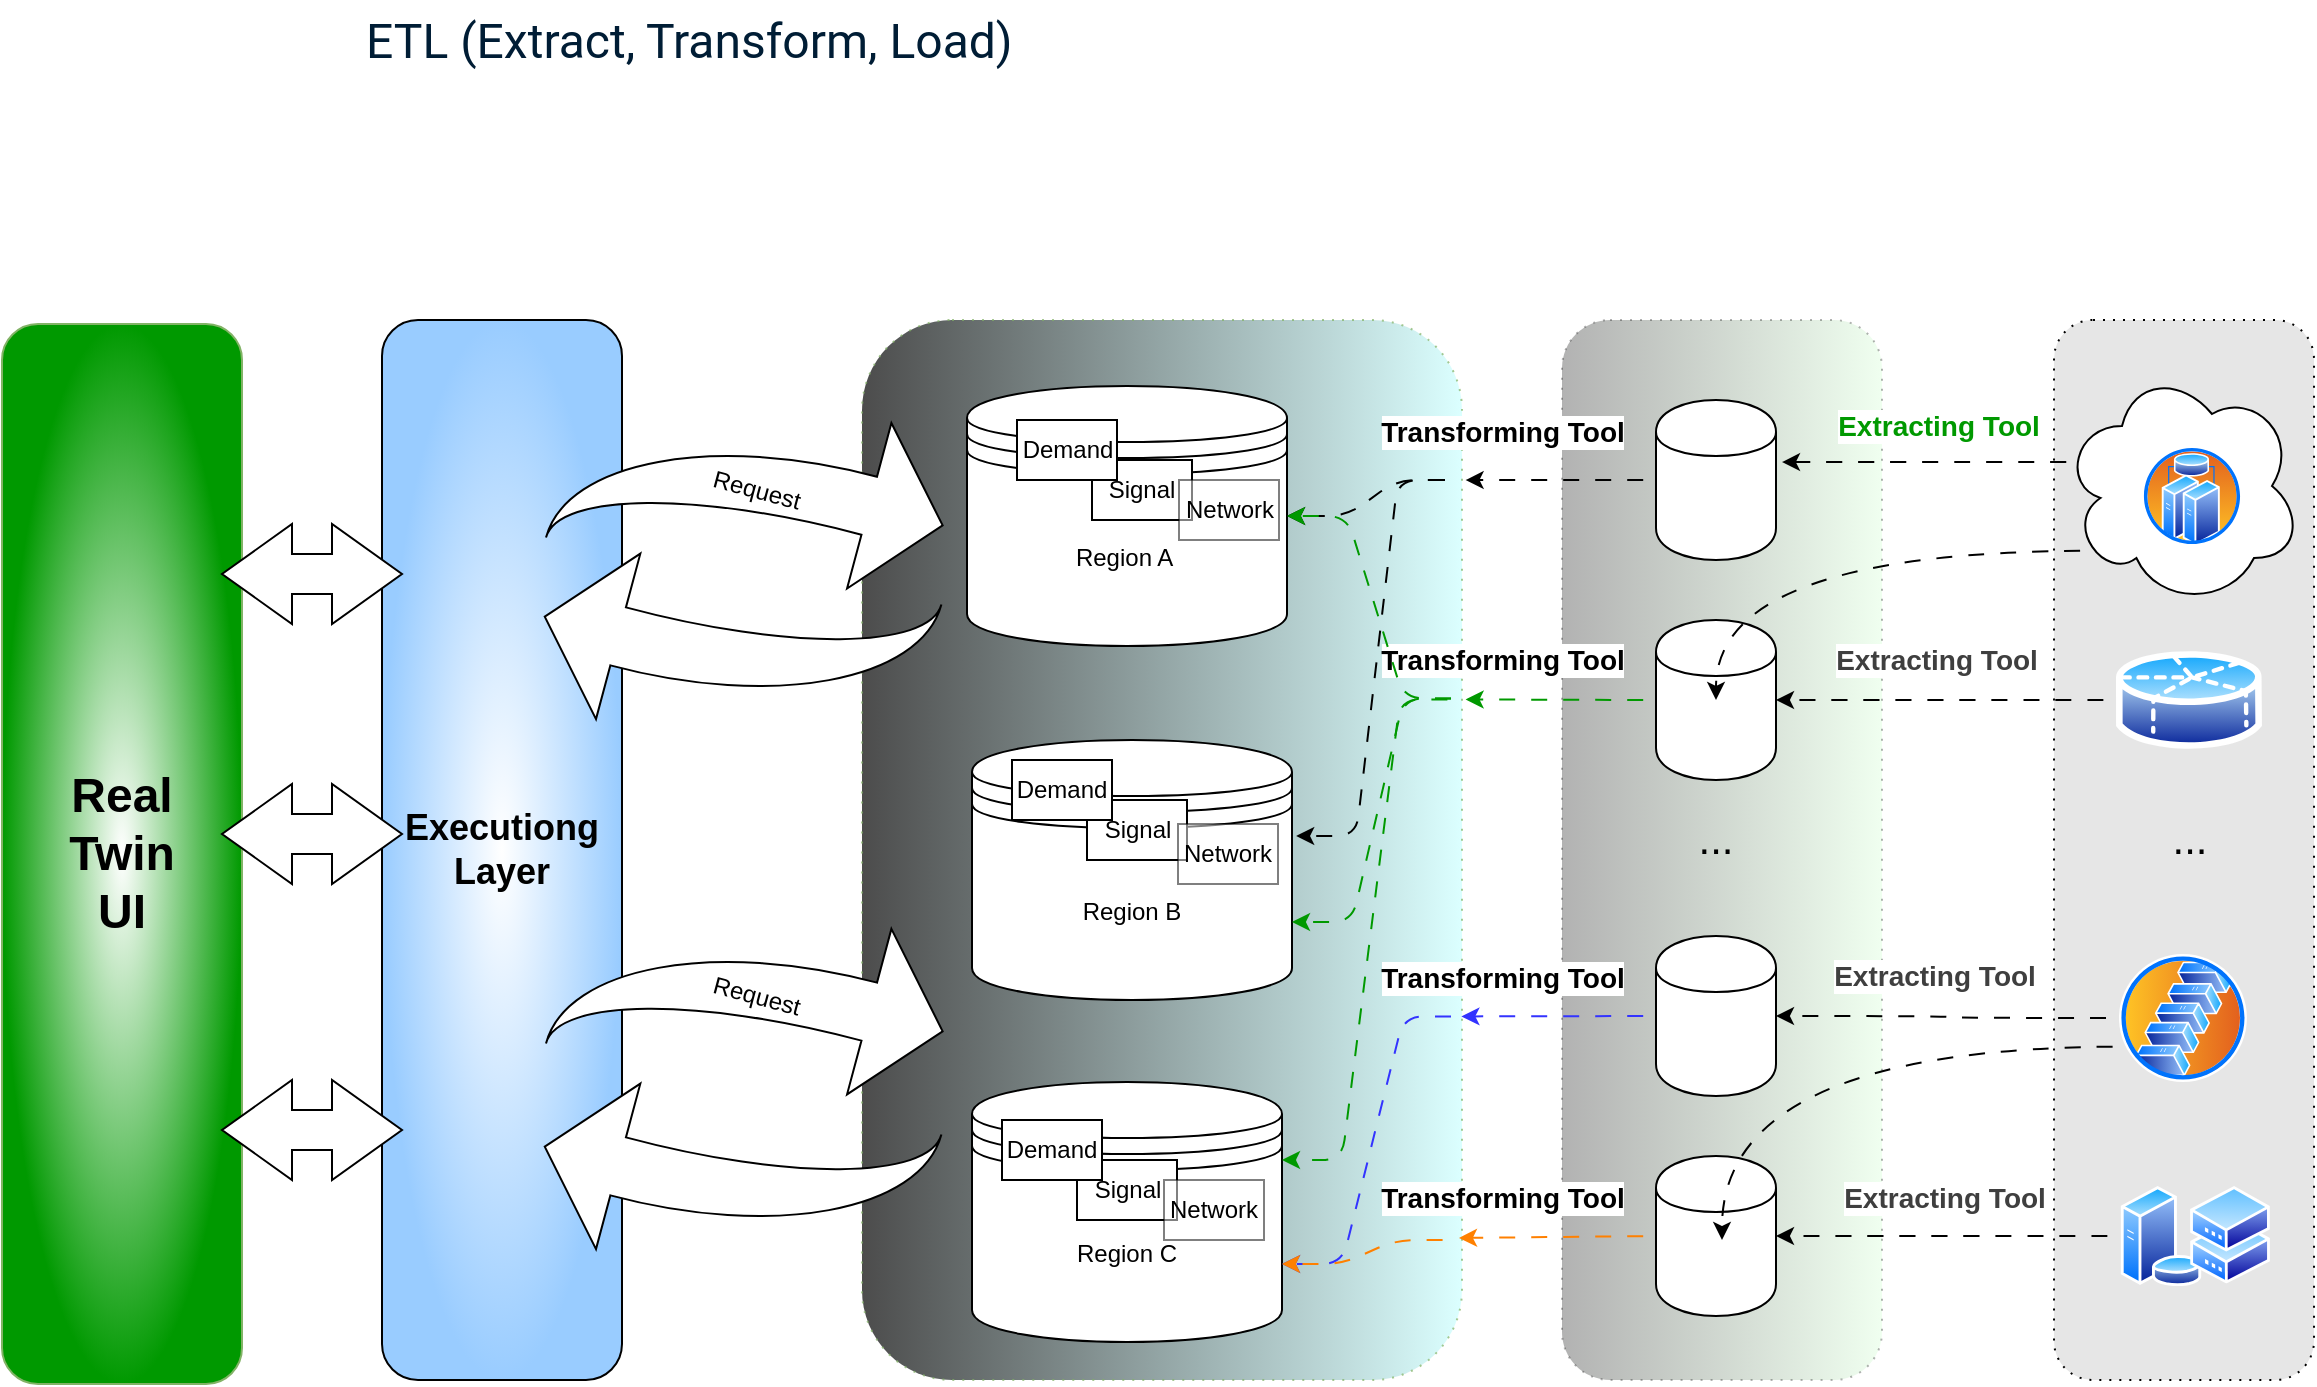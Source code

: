 <mxfile>
    <diagram id="jcmjR9he6WQk3XWefwnu" name="Page-1">
        <mxGraphModel dx="1589" dy="1341" grid="0" gridSize="10" guides="1" tooltips="1" connect="1" arrows="1" fold="1" page="0" pageScale="1" pageWidth="827" pageHeight="1169" background="none" math="0" shadow="0">
            <root>
                <mxCell id="0"/>
                <mxCell id="1" parent="0"/>
                <mxCell id="3" value="" style="rounded=1;whiteSpace=wrap;html=1;dashed=1;dashPattern=1 4;fillColor=#CCFFFF;strokeColor=#82b366;gradientColor=default;gradientDirection=west;opacity=70;" parent="1" vertex="1">
                    <mxGeometry x="370" y="150" width="300" height="530" as="geometry"/>
                </mxCell>
                <mxCell id="33" value="Region A&amp;nbsp;" style="shape=datastore;whiteSpace=wrap;html=1;" parent="1" vertex="1">
                    <mxGeometry x="422.5" y="183" width="160" height="130" as="geometry"/>
                </mxCell>
                <mxCell id="35" value="&lt;span style=&quot;color: rgb(0, 0, 0);&quot;&gt;Region B&lt;/span&gt;" style="shape=datastore;whiteSpace=wrap;html=1;" parent="1" vertex="1">
                    <mxGeometry x="425" y="360" width="160" height="130" as="geometry"/>
                </mxCell>
                <mxCell id="38" value="&lt;span style=&quot;color: rgb(0, 0, 0);&quot;&gt;Region C&lt;/span&gt;" style="shape=datastore;whiteSpace=wrap;html=1;" parent="1" vertex="1">
                    <mxGeometry x="425" y="531" width="155" height="130" as="geometry"/>
                </mxCell>
                <mxCell id="62" style="edgeStyle=entityRelationEdgeStyle;html=1;exitX=1.003;exitY=0.657;exitDx=0;exitDy=0;entryX=1;entryY=0.7;entryDx=0;entryDy=0;exitPerimeter=0;strokeColor=#3333FF;flowAnimation=1;" parent="1" source="3" target="38" edge="1">
                    <mxGeometry relative="1" as="geometry"/>
                </mxCell>
                <mxCell id="57" style="edgeStyle=entityRelationEdgeStyle;html=1;exitX=1.003;exitY=0.357;exitDx=0;exitDy=0;entryX=1;entryY=0.7;entryDx=0;entryDy=0;exitPerimeter=0;strokeColor=#009900;flowAnimation=1;" parent="1" source="3" target="35" edge="1">
                    <mxGeometry relative="1" as="geometry"/>
                </mxCell>
                <mxCell id="27" value="" style="rounded=1;whiteSpace=wrap;html=1;dashed=1;dashPattern=1 4;fillColor=#E6E6E6;" parent="1" vertex="1">
                    <mxGeometry x="966" y="150" width="130" height="530" as="geometry"/>
                </mxCell>
                <mxCell id="2" value="&lt;font style=&quot;font-size: 18px;&quot;&gt;&lt;b&gt;Executiong&lt;/b&gt;&lt;/font&gt;&lt;div&gt;&lt;font style=&quot;font-size: 18px;&quot;&gt;&lt;b&gt;Layer&lt;/b&gt;&lt;/font&gt;&lt;/div&gt;" style="rounded=1;whiteSpace=wrap;html=1;gradientColor=#99CCFF;gradientDirection=radial;" parent="1" vertex="1">
                    <mxGeometry x="130" y="150" width="120" height="530" as="geometry"/>
                </mxCell>
                <mxCell id="55" style="edgeStyle=entityRelationEdgeStyle;html=1;exitX=0.991;exitY=0.151;exitDx=0;exitDy=0;entryX=1;entryY=0.5;entryDx=0;entryDy=0;exitPerimeter=0;flowAnimation=1;" parent="1" source="3" target="33" edge="1">
                    <mxGeometry relative="1" as="geometry"/>
                </mxCell>
                <mxCell id="4" value="" style="rounded=1;whiteSpace=wrap;html=1;dashed=1;dashPattern=1 4;gradientColor=default;fillColor=#CCFFCC;gradientDirection=west;opacity=30;" parent="1" vertex="1">
                    <mxGeometry x="720" y="150" width="160" height="530" as="geometry"/>
                </mxCell>
                <mxCell id="5" value="" style="shape=cylinder;whiteSpace=wrap;html=1;boundedLbl=1;backgroundOutline=1;" parent="1" vertex="1">
                    <mxGeometry x="767" y="190" width="60" height="80" as="geometry"/>
                </mxCell>
                <mxCell id="6" value="" style="shape=cylinder;whiteSpace=wrap;html=1;boundedLbl=1;backgroundOutline=1;" parent="1" vertex="1">
                    <mxGeometry x="767" y="300" width="60" height="80" as="geometry"/>
                </mxCell>
                <mxCell id="7" value="" style="shape=cylinder;whiteSpace=wrap;html=1;boundedLbl=1;backgroundOutline=1;" parent="1" vertex="1">
                    <mxGeometry x="767" y="458" width="60" height="80" as="geometry"/>
                </mxCell>
                <mxCell id="8" value="" style="shape=cylinder;whiteSpace=wrap;html=1;boundedLbl=1;backgroundOutline=1;" parent="1" vertex="1">
                    <mxGeometry x="767" y="568" width="60" height="80" as="geometry"/>
                </mxCell>
                <mxCell id="9" value="&lt;font style=&quot;font-size: 21px;&quot;&gt;...&lt;/font&gt;" style="text;html=1;align=center;verticalAlign=middle;whiteSpace=wrap;rounded=0;" parent="1" vertex="1">
                    <mxGeometry x="767" y="394" width="60" height="30" as="geometry"/>
                </mxCell>
                <mxCell id="10" value="" style="shape=cloud;whiteSpace=wrap;html=1;" parent="1" vertex="1">
                    <mxGeometry x="970" y="173" width="120" height="120" as="geometry"/>
                </mxCell>
                <mxCell id="11" value="" style="image;aspect=fixed;perimeter=ellipsePerimeter;html=1;align=center;shadow=0;dashed=0;spacingTop=3;image=img/lib/active_directory/cluster_server.svg;" parent="1" vertex="1">
                    <mxGeometry x="1010" y="213" width="50" height="50" as="geometry"/>
                </mxCell>
                <mxCell id="16" style="edgeStyle=orthogonalEdgeStyle;curved=1;html=1;exitX=0;exitY=0.5;exitDx=0;exitDy=0;entryX=1;entryY=0.5;entryDx=0;entryDy=0;flowAnimation=1;" parent="1" source="12" target="6" edge="1">
                    <mxGeometry relative="1" as="geometry"/>
                </mxCell>
                <mxCell id="24" value="&lt;b style=&quot;color: rgb(63, 63, 63); font-size: 14px;&quot;&gt;Extracting Tool&lt;/b&gt;" style="edgeLabel;html=1;align=center;verticalAlign=middle;resizable=0;points=[];" parent="16" vertex="1" connectable="0">
                    <mxGeometry x="-0.032" y="4" relative="1" as="geometry">
                        <mxPoint x="-8" y="-24" as="offset"/>
                    </mxGeometry>
                </mxCell>
                <mxCell id="12" value="" style="aspect=fixed;html=1;align=center;shadow=0;dashed=0;spacingTop=3;image=img/lib/active_directory/database_partition_5.svg;shape=image;labelBackgroundColor=default;verticalAlign=top;verticalLabelPosition=bottom;perimeter=ellipsePerimeter;" parent="1" vertex="1">
                    <mxGeometry x="997" y="313" width="72.97" height="54" as="geometry"/>
                </mxCell>
                <mxCell id="19" style="edgeStyle=orthogonalEdgeStyle;curved=1;html=1;exitX=0;exitY=0.5;exitDx=0;exitDy=0;entryX=1;entryY=0.5;entryDx=0;entryDy=0;flowAnimation=1;" parent="1" source="14" target="8" edge="1">
                    <mxGeometry relative="1" as="geometry"/>
                </mxCell>
                <mxCell id="26" value="&lt;b style=&quot;color: rgb(63, 63, 63); font-size: 14px;&quot;&gt;Extracting Tool&lt;/b&gt;" style="edgeLabel;html=1;align=center;verticalAlign=middle;resizable=0;points=[];" parent="19" vertex="1" connectable="0">
                    <mxGeometry x="-0.337" y="11" relative="1" as="geometry">
                        <mxPoint x="-31" y="-30" as="offset"/>
                    </mxGeometry>
                </mxCell>
                <mxCell id="15" style="edgeStyle=orthogonalEdgeStyle;curved=1;html=1;exitX=0.07;exitY=0.4;exitDx=0;exitDy=0;exitPerimeter=0;entryX=1.05;entryY=0.388;entryDx=0;entryDy=0;entryPerimeter=0;flowAnimation=1;" parent="1" source="10" target="5" edge="1">
                    <mxGeometry relative="1" as="geometry"/>
                </mxCell>
                <mxCell id="23" value="&lt;font style=&quot;font-size: 14px; color: rgb(0, 153, 0);&quot;&gt;&lt;b&gt;Extracting Tool&lt;/b&gt;&lt;/font&gt;" style="edgeLabel;html=1;align=center;verticalAlign=middle;resizable=0;points=[];" parent="15" vertex="1" connectable="0">
                    <mxGeometry x="-0.392" y="8" relative="1" as="geometry">
                        <mxPoint x="-26" y="-26" as="offset"/>
                    </mxGeometry>
                </mxCell>
                <mxCell id="20" style="edgeStyle=orthogonalEdgeStyle;curved=1;html=1;exitX=0.5;exitY=1;exitDx=0;exitDy=0;entryX=1;entryY=0.5;entryDx=0;entryDy=0;flowAnimation=1;" parent="1" source="17" target="7" edge="1">
                    <mxGeometry relative="1" as="geometry"/>
                </mxCell>
                <mxCell id="25" value="&lt;b style=&quot;color: rgb(63, 63, 63); font-size: 14px;&quot;&gt;Extracting Tool&lt;/b&gt;" style="edgeLabel;html=1;align=center;verticalAlign=middle;resizable=0;points=[];" parent="20" vertex="1" connectable="0">
                    <mxGeometry x="-0.102" y="12" relative="1" as="geometry">
                        <mxPoint x="-15" y="-33" as="offset"/>
                    </mxGeometry>
                </mxCell>
                <mxCell id="17" value="" style="image;aspect=fixed;perimeter=ellipsePerimeter;html=1;align=center;shadow=0;dashed=0;spacingTop=3;image=img/lib/active_directory/server_farm.svg;direction=south;" parent="1" vertex="1">
                    <mxGeometry x="998.48" y="467" width="64" height="64" as="geometry"/>
                </mxCell>
                <mxCell id="22" value="&lt;span style=&quot;color: rgb(0, 29, 53); font-family: &amp;quot;Google Sans&amp;quot;, Roboto, Arial, sans-serif; font-style: normal; font-variant-ligatures: normal; font-variant-caps: normal; font-weight: 400; letter-spacing: normal; orphans: 2; text-align: start; text-indent: 0px; text-transform: none; widows: 2; word-spacing: 0px; -webkit-text-stroke-width: 0px; white-space: normal; background-color: rgb(255, 255, 255); text-decoration-thickness: initial; text-decoration-style: initial; text-decoration-color: initial; float: none; display: inline !important;&quot;&gt;&lt;font style=&quot;font-size: 24px;&quot;&gt;ETL (Extract, Transform, Load)&amp;nbsp;&lt;/font&gt;&lt;/span&gt;" style="text;whiteSpace=wrap;html=1;" parent="1" vertex="1">
                    <mxGeometry x="120" y="-10" width="340" height="50" as="geometry"/>
                </mxCell>
                <mxCell id="28" value="" style="group" parent="1" vertex="1" connectable="0">
                    <mxGeometry x="999" y="583" width="75" height="50" as="geometry"/>
                </mxCell>
                <mxCell id="14" value="" style="image;aspect=fixed;perimeter=ellipsePerimeter;html=1;align=center;shadow=0;dashed=0;spacingTop=3;image=img/lib/active_directory/database_server.svg;" parent="28" vertex="1">
                    <mxGeometry width="41" height="50" as="geometry"/>
                </mxCell>
                <mxCell id="18" value="" style="image;aspect=fixed;perimeter=ellipsePerimeter;html=1;align=center;shadow=0;dashed=0;spacingTop=3;image=img/lib/active_directory/shadowed_router.svg;" parent="28" vertex="1">
                    <mxGeometry x="35" width="40" height="48.78" as="geometry"/>
                </mxCell>
                <mxCell id="29" value="&lt;font style=&quot;font-size: 21px;&quot;&gt;...&lt;/font&gt;" style="text;html=1;align=center;verticalAlign=middle;whiteSpace=wrap;rounded=0;" parent="1" vertex="1">
                    <mxGeometry x="1004" y="394" width="60" height="30" as="geometry"/>
                </mxCell>
                <mxCell id="31" style="edgeStyle=orthogonalEdgeStyle;curved=1;html=1;exitX=0.13;exitY=0.77;exitDx=0;exitDy=0;exitPerimeter=0;entryX=0.5;entryY=0.5;entryDx=0;entryDy=0;entryPerimeter=0;flowAnimation=1;" parent="1" source="10" target="6" edge="1">
                    <mxGeometry relative="1" as="geometry"/>
                </mxCell>
                <mxCell id="32" style="edgeStyle=orthogonalEdgeStyle;curved=1;html=1;exitX=0.75;exitY=1;exitDx=0;exitDy=0;entryX=0.55;entryY=0.525;entryDx=0;entryDy=0;entryPerimeter=0;flowAnimation=1;" parent="1" source="17" target="8" edge="1">
                    <mxGeometry relative="1" as="geometry"/>
                </mxCell>
                <mxCell id="51" style="edgeStyle=none;html=1;exitX=0;exitY=0.5;exitDx=0;exitDy=0;entryX=1.006;entryY=0.151;entryDx=0;entryDy=0;entryPerimeter=0;flowAnimation=1;" parent="1" source="5" target="3" edge="1">
                    <mxGeometry relative="1" as="geometry"/>
                </mxCell>
                <mxCell id="66" value="&lt;b style=&quot;font-size: 14px;&quot;&gt;Transforming Tool&lt;/b&gt;" style="edgeLabel;html=1;align=center;verticalAlign=middle;resizable=0;points=[];" parent="51" vertex="1" connectable="0">
                    <mxGeometry x="0.307" y="2" relative="1" as="geometry">
                        <mxPoint x="-15" y="-26" as="offset"/>
                    </mxGeometry>
                </mxCell>
                <mxCell id="52" style="edgeStyle=none;html=1;exitX=0;exitY=0.5;exitDx=0;exitDy=0;entryX=1.006;entryY=0.358;entryDx=0;entryDy=0;entryPerimeter=0;strokeColor=#009900;flowAnimation=1;" parent="1" source="6" target="3" edge="1">
                    <mxGeometry relative="1" as="geometry"/>
                </mxCell>
                <mxCell id="67" value="&lt;b style=&quot;font-size: 14px;&quot;&gt;Transforming Tool&lt;/b&gt;" style="edgeLabel;html=1;align=center;verticalAlign=middle;resizable=0;points=[];" parent="52" vertex="1" connectable="0">
                    <mxGeometry x="-0.157" relative="1" as="geometry">
                        <mxPoint x="-37" y="-20" as="offset"/>
                    </mxGeometry>
                </mxCell>
                <mxCell id="53" style="edgeStyle=none;html=1;exitX=0;exitY=0.5;exitDx=0;exitDy=0;entryX=0.999;entryY=0.657;entryDx=0;entryDy=0;entryPerimeter=0;strokeColor=#3333FF;flowAnimation=1;" parent="1" source="7" target="3" edge="1">
                    <mxGeometry relative="1" as="geometry"/>
                </mxCell>
                <mxCell id="68" value="&lt;b style=&quot;font-size: 14px;&quot;&gt;Transforming Tool&lt;/b&gt;" style="edgeLabel;html=1;align=center;verticalAlign=middle;resizable=0;points=[];" parent="53" vertex="1" connectable="0">
                    <mxGeometry x="-0.199" relative="1" as="geometry">
                        <mxPoint x="-38" y="-19" as="offset"/>
                    </mxGeometry>
                </mxCell>
                <mxCell id="54" style="edgeStyle=none;html=1;exitX=0;exitY=0.5;exitDx=0;exitDy=0;entryX=0.995;entryY=0.866;entryDx=0;entryDy=0;entryPerimeter=0;strokeColor=#FF8000;flowAnimation=1;" parent="1" source="8" target="3" edge="1">
                    <mxGeometry relative="1" as="geometry"/>
                </mxCell>
                <mxCell id="69" value="&lt;b style=&quot;font-size: 14px;&quot;&gt;Transforming Tool&lt;/b&gt;" style="edgeLabel;html=1;align=center;verticalAlign=middle;resizable=0;points=[];" parent="54" vertex="1" connectable="0">
                    <mxGeometry x="0.033" y="2" relative="1" as="geometry">
                        <mxPoint x="-26" y="-22" as="offset"/>
                    </mxGeometry>
                </mxCell>
                <mxCell id="77" value="Request" style="html=1;shadow=0;dashed=0;align=center;verticalAlign=middle;shape=mxgraph.arrows2.jumpInArrow;dy=15;dx=38;arrowHead=85.64;rotation=15;" parent="1" vertex="1">
                    <mxGeometry x="221.7" y="185.06" width="190" height="100" as="geometry"/>
                </mxCell>
                <mxCell id="83" value="Signal" style="rounded=0;whiteSpace=wrap;html=1;" parent="1" vertex="1">
                    <mxGeometry x="477.5" y="570" width="50" height="30" as="geometry"/>
                </mxCell>
                <mxCell id="84" value="Network" style="rounded=0;whiteSpace=wrap;html=1;opacity=50;" parent="1" vertex="1">
                    <mxGeometry x="521" y="580" width="50" height="30" as="geometry"/>
                </mxCell>
                <mxCell id="bQjm9GIRNUz3lkGYgYIm-87" value="" style="edgeStyle=entityRelationEdgeStyle;html=1;exitX=0.989;exitY=0.868;exitDx=0;exitDy=0;entryX=1;entryY=0.7;entryDx=0;entryDy=0;exitPerimeter=0;strokeColor=#FF8000;flowAnimation=1;" parent="1" source="3" target="38" edge="1">
                    <mxGeometry relative="1" as="geometry">
                        <mxPoint x="667" y="610" as="sourcePoint"/>
                        <mxPoint x="500" y="558" as="targetPoint"/>
                    </mxGeometry>
                </mxCell>
                <mxCell id="bQjm9GIRNUz3lkGYgYIm-88" value="" style="html=1;shadow=0;dashed=0;align=center;verticalAlign=middle;shape=mxgraph.arrows2.jumpInArrow;dy=15;dx=38;arrowHead=85.64;rotation=-165;" parent="1" vertex="1">
                    <mxGeometry x="210" y="266" width="190" height="100" as="geometry"/>
                </mxCell>
                <mxCell id="bQjm9GIRNUz3lkGYgYIm-89" value="" style="html=1;shadow=0;dashed=0;align=center;verticalAlign=middle;shape=mxgraph.arrows2.jumpInArrow;dy=15;dx=38;arrowHead=85.64;rotation=-165;" parent="1" vertex="1">
                    <mxGeometry x="210" y="531" width="190" height="100" as="geometry"/>
                </mxCell>
                <mxCell id="bQjm9GIRNUz3lkGYgYIm-90" value="Request" style="html=1;shadow=0;dashed=0;align=center;verticalAlign=middle;shape=mxgraph.arrows2.jumpInArrow;dy=15;dx=38;arrowHead=85.64;rotation=15;" parent="1" vertex="1">
                    <mxGeometry x="221.7" y="438" width="190" height="100" as="geometry"/>
                </mxCell>
                <mxCell id="87" value="Demand" style="rounded=0;whiteSpace=wrap;html=1;" parent="1" vertex="1">
                    <mxGeometry x="440" y="550" width="50" height="30" as="geometry"/>
                </mxCell>
                <mxCell id="bQjm9GIRNUz3lkGYgYIm-91" value="Signal" style="rounded=0;whiteSpace=wrap;html=1;" parent="1" vertex="1">
                    <mxGeometry x="482.5" y="390" width="50" height="30" as="geometry"/>
                </mxCell>
                <mxCell id="bQjm9GIRNUz3lkGYgYIm-92" value="Network" style="rounded=0;whiteSpace=wrap;html=1;opacity=50;" parent="1" vertex="1">
                    <mxGeometry x="528" y="402" width="50" height="30" as="geometry"/>
                </mxCell>
                <mxCell id="bQjm9GIRNUz3lkGYgYIm-93" value="Demand" style="rounded=0;whiteSpace=wrap;html=1;" parent="1" vertex="1">
                    <mxGeometry x="445" y="370" width="50" height="30" as="geometry"/>
                </mxCell>
                <mxCell id="bQjm9GIRNUz3lkGYgYIm-94" value="Signal" style="rounded=0;whiteSpace=wrap;html=1;" parent="1" vertex="1">
                    <mxGeometry x="485" y="220" width="50" height="30" as="geometry"/>
                </mxCell>
                <mxCell id="bQjm9GIRNUz3lkGYgYIm-95" value="Network" style="rounded=0;whiteSpace=wrap;html=1;opacity=50;" parent="1" vertex="1">
                    <mxGeometry x="528.5" y="230" width="50" height="30" as="geometry"/>
                </mxCell>
                <mxCell id="bQjm9GIRNUz3lkGYgYIm-96" value="Demand" style="rounded=0;whiteSpace=wrap;html=1;" parent="1" vertex="1">
                    <mxGeometry x="447.5" y="200" width="50" height="30" as="geometry"/>
                </mxCell>
                <mxCell id="bQjm9GIRNUz3lkGYgYIm-97" style="edgeStyle=entityRelationEdgeStyle;html=1;exitX=1.003;exitY=0.357;exitDx=0;exitDy=0;entryX=1;entryY=0.5;entryDx=0;entryDy=0;exitPerimeter=0;strokeColor=#009900;flowAnimation=1;" parent="1" source="3" target="33" edge="1">
                    <mxGeometry relative="1" as="geometry">
                        <mxPoint x="681" y="349" as="sourcePoint"/>
                        <mxPoint x="595" y="461" as="targetPoint"/>
                        <Array as="points">
                            <mxPoint x="610" y="300"/>
                        </Array>
                    </mxGeometry>
                </mxCell>
                <mxCell id="bQjm9GIRNUz3lkGYgYIm-98" style="edgeStyle=entityRelationEdgeStyle;html=1;exitX=0.993;exitY=0.151;exitDx=0;exitDy=0;entryX=1.013;entryY=0.369;entryDx=0;entryDy=0;exitPerimeter=0;flowAnimation=1;entryPerimeter=0;" parent="1" source="3" target="35" edge="1">
                    <mxGeometry relative="1" as="geometry">
                        <mxPoint x="677" y="240" as="sourcePoint"/>
                        <mxPoint x="593" y="258" as="targetPoint"/>
                    </mxGeometry>
                </mxCell>
                <mxCell id="bQjm9GIRNUz3lkGYgYIm-99" style="edgeStyle=entityRelationEdgeStyle;html=1;exitX=0.997;exitY=0.358;exitDx=0;exitDy=0;entryX=1;entryY=0.3;entryDx=0;entryDy=0;exitPerimeter=0;strokeColor=#009900;flowAnimation=1;" parent="1" source="3" target="38" edge="1">
                    <mxGeometry relative="1" as="geometry">
                        <mxPoint x="681" y="349" as="sourcePoint"/>
                        <mxPoint x="595" y="461" as="targetPoint"/>
                    </mxGeometry>
                </mxCell>
                <mxCell id="oCnii6VdIO3RTqYPnaSs-87" value="&lt;b&gt;&lt;font style=&quot;font-size: 24px;&quot;&gt;Real&lt;/font&gt;&lt;/b&gt;&lt;div&gt;&lt;b&gt;&lt;font style=&quot;font-size: 24px;&quot;&gt;Twin&lt;/font&gt;&lt;/b&gt;&lt;/div&gt;&lt;div&gt;&lt;span style=&quot;font-size: 24px;&quot;&gt;&lt;b&gt;UI&lt;/b&gt;&lt;/span&gt;&lt;/div&gt;" style="rounded=1;whiteSpace=wrap;html=1;gradientDirection=radial;fillColor=default;strokeColor=#82b366;gradientColor=#009900;" parent="1" vertex="1">
                    <mxGeometry x="-60" y="152" width="120" height="530" as="geometry"/>
                </mxCell>
                <mxCell id="oCnii6VdIO3RTqYPnaSs-88" value="" style="html=1;shadow=0;dashed=0;align=center;verticalAlign=middle;shape=mxgraph.arrows2.twoWayArrow;dy=0.6;dx=35;" parent="1" vertex="1">
                    <mxGeometry x="50" y="252" width="90" height="50" as="geometry"/>
                </mxCell>
                <mxCell id="oCnii6VdIO3RTqYPnaSs-89" value="" style="html=1;shadow=0;dashed=0;align=center;verticalAlign=middle;shape=mxgraph.arrows2.twoWayArrow;dy=0.6;dx=35;" parent="1" vertex="1">
                    <mxGeometry x="50" y="382" width="90" height="50" as="geometry"/>
                </mxCell>
                <mxCell id="oCnii6VdIO3RTqYPnaSs-90" value="" style="html=1;shadow=0;dashed=0;align=center;verticalAlign=middle;shape=mxgraph.arrows2.twoWayArrow;dy=0.6;dx=35;" parent="1" vertex="1">
                    <mxGeometry x="50" y="530" width="90" height="50" as="geometry"/>
                </mxCell>
            </root>
        </mxGraphModel>
    </diagram>
    <diagram id="B6gA6LN5HjA5LWfwAx7U" name="Page-2">
        <mxGraphModel dx="1105" dy="899" grid="1" gridSize="10" guides="1" tooltips="1" connect="1" arrows="1" fold="1" page="1" pageScale="1" pageWidth="827" pageHeight="1169" math="0" shadow="0">
            <root>
                <mxCell id="0"/>
                <mxCell id="1" parent="0"/>
                <mxCell id="Q_l3lIRktOHkw-_qHPlv-1" value="Table" style="shape=table;startSize=30;container=1;collapsible=1;childLayout=tableLayout;fixedRows=1;rowLines=0;fontStyle=1;align=center;resizeLast=1;html=1;" vertex="1" parent="1">
                    <mxGeometry x="170" y="230" width="180" height="210" as="geometry">
                        <mxRectangle x="170" y="230" width="70" height="30" as="alternateBounds"/>
                    </mxGeometry>
                </mxCell>
                <mxCell id="Q_l3lIRktOHkw-_qHPlv-2" value="" style="shape=tableRow;horizontal=0;startSize=0;swimlaneHead=0;swimlaneBody=0;fillColor=none;collapsible=0;dropTarget=0;points=[[0,0.5],[1,0.5]];portConstraint=eastwest;top=0;left=0;right=0;bottom=1;" vertex="1" parent="Q_l3lIRktOHkw-_qHPlv-1">
                    <mxGeometry y="30" width="180" height="30" as="geometry"/>
                </mxCell>
                <mxCell id="Q_l3lIRktOHkw-_qHPlv-3" value="PK" style="shape=partialRectangle;connectable=0;fillColor=none;top=0;left=0;bottom=0;right=0;fontStyle=1;overflow=hidden;whiteSpace=wrap;html=1;" vertex="1" parent="Q_l3lIRktOHkw-_qHPlv-2">
                    <mxGeometry width="30" height="30" as="geometry">
                        <mxRectangle width="30" height="30" as="alternateBounds"/>
                    </mxGeometry>
                </mxCell>
                <mxCell id="Q_l3lIRktOHkw-_qHPlv-4" value="UniqueID" style="shape=partialRectangle;connectable=0;fillColor=none;top=0;left=0;bottom=0;right=0;align=left;spacingLeft=6;fontStyle=5;overflow=hidden;whiteSpace=wrap;html=1;" vertex="1" parent="Q_l3lIRktOHkw-_qHPlv-2">
                    <mxGeometry x="30" width="150" height="30" as="geometry">
                        <mxRectangle width="150" height="30" as="alternateBounds"/>
                    </mxGeometry>
                </mxCell>
                <mxCell id="Q_l3lIRktOHkw-_qHPlv-5" value="" style="shape=tableRow;horizontal=0;startSize=0;swimlaneHead=0;swimlaneBody=0;fillColor=none;collapsible=0;dropTarget=0;points=[[0,0.5],[1,0.5]];portConstraint=eastwest;top=0;left=0;right=0;bottom=0;" vertex="1" parent="Q_l3lIRktOHkw-_qHPlv-1">
                    <mxGeometry y="60" width="180" height="30" as="geometry"/>
                </mxCell>
                <mxCell id="Q_l3lIRktOHkw-_qHPlv-6" value="" style="shape=partialRectangle;connectable=0;fillColor=none;top=0;left=0;bottom=0;right=0;editable=1;overflow=hidden;whiteSpace=wrap;html=1;" vertex="1" parent="Q_l3lIRktOHkw-_qHPlv-5">
                    <mxGeometry width="30" height="30" as="geometry">
                        <mxRectangle width="30" height="30" as="alternateBounds"/>
                    </mxGeometry>
                </mxCell>
                <mxCell id="Q_l3lIRktOHkw-_qHPlv-7" value="Row 1" style="shape=partialRectangle;connectable=0;fillColor=none;top=0;left=0;bottom=0;right=0;align=left;spacingLeft=6;overflow=hidden;whiteSpace=wrap;html=1;" vertex="1" parent="Q_l3lIRktOHkw-_qHPlv-5">
                    <mxGeometry x="30" width="150" height="30" as="geometry">
                        <mxRectangle width="150" height="30" as="alternateBounds"/>
                    </mxGeometry>
                </mxCell>
                <mxCell id="Q_l3lIRktOHkw-_qHPlv-8" value="" style="shape=tableRow;horizontal=0;startSize=0;swimlaneHead=0;swimlaneBody=0;fillColor=none;collapsible=0;dropTarget=0;points=[[0,0.5],[1,0.5]];portConstraint=eastwest;top=0;left=0;right=0;bottom=0;" vertex="1" parent="Q_l3lIRktOHkw-_qHPlv-1">
                    <mxGeometry y="90" width="180" height="30" as="geometry"/>
                </mxCell>
                <mxCell id="Q_l3lIRktOHkw-_qHPlv-9" value="" style="shape=partialRectangle;connectable=0;fillColor=none;top=0;left=0;bottom=0;right=0;editable=1;overflow=hidden;whiteSpace=wrap;html=1;" vertex="1" parent="Q_l3lIRktOHkw-_qHPlv-8">
                    <mxGeometry width="30" height="30" as="geometry">
                        <mxRectangle width="30" height="30" as="alternateBounds"/>
                    </mxGeometry>
                </mxCell>
                <mxCell id="Q_l3lIRktOHkw-_qHPlv-10" value="Row 2" style="shape=partialRectangle;connectable=0;fillColor=none;top=0;left=0;bottom=0;right=0;align=left;spacingLeft=6;overflow=hidden;whiteSpace=wrap;html=1;" vertex="1" parent="Q_l3lIRktOHkw-_qHPlv-8">
                    <mxGeometry x="30" width="150" height="30" as="geometry">
                        <mxRectangle width="150" height="30" as="alternateBounds"/>
                    </mxGeometry>
                </mxCell>
                <mxCell id="Q_l3lIRktOHkw-_qHPlv-11" value="" style="shape=tableRow;horizontal=0;startSize=0;swimlaneHead=0;swimlaneBody=0;fillColor=none;collapsible=0;dropTarget=0;points=[[0,0.5],[1,0.5]];portConstraint=eastwest;top=0;left=0;right=0;bottom=0;" vertex="1" parent="Q_l3lIRktOHkw-_qHPlv-1">
                    <mxGeometry y="120" width="180" height="30" as="geometry"/>
                </mxCell>
                <mxCell id="Q_l3lIRktOHkw-_qHPlv-12" value="" style="shape=partialRectangle;connectable=0;fillColor=none;top=0;left=0;bottom=0;right=0;editable=1;overflow=hidden;whiteSpace=wrap;html=1;" vertex="1" parent="Q_l3lIRktOHkw-_qHPlv-11">
                    <mxGeometry width="30" height="30" as="geometry">
                        <mxRectangle width="30" height="30" as="alternateBounds"/>
                    </mxGeometry>
                </mxCell>
                <mxCell id="Q_l3lIRktOHkw-_qHPlv-13" value="Row 3" style="shape=partialRectangle;connectable=0;fillColor=none;top=0;left=0;bottom=0;right=0;align=left;spacingLeft=6;overflow=hidden;whiteSpace=wrap;html=1;" vertex="1" parent="Q_l3lIRktOHkw-_qHPlv-11">
                    <mxGeometry x="30" width="150" height="30" as="geometry">
                        <mxRectangle width="150" height="30" as="alternateBounds"/>
                    </mxGeometry>
                </mxCell>
                <mxCell id="Q_l3lIRktOHkw-_qHPlv-41" value="" style="shape=tableRow;horizontal=0;startSize=0;swimlaneHead=0;swimlaneBody=0;fillColor=none;collapsible=0;dropTarget=0;points=[[0,0.5],[1,0.5]];portConstraint=eastwest;top=0;left=0;right=0;bottom=0;" vertex="1" parent="Q_l3lIRktOHkw-_qHPlv-1">
                    <mxGeometry y="150" width="180" height="30" as="geometry"/>
                </mxCell>
                <mxCell id="Q_l3lIRktOHkw-_qHPlv-42" value="" style="shape=partialRectangle;connectable=0;fillColor=none;top=0;left=0;bottom=0;right=0;editable=1;overflow=hidden;whiteSpace=wrap;html=1;" vertex="1" parent="Q_l3lIRktOHkw-_qHPlv-41">
                    <mxGeometry width="30" height="30" as="geometry">
                        <mxRectangle width="30" height="30" as="alternateBounds"/>
                    </mxGeometry>
                </mxCell>
                <mxCell id="Q_l3lIRktOHkw-_qHPlv-43" value="Row 1" style="shape=partialRectangle;connectable=0;fillColor=none;top=0;left=0;bottom=0;right=0;align=left;spacingLeft=6;overflow=hidden;whiteSpace=wrap;html=1;" vertex="1" parent="Q_l3lIRktOHkw-_qHPlv-41">
                    <mxGeometry x="30" width="150" height="30" as="geometry">
                        <mxRectangle width="150" height="30" as="alternateBounds"/>
                    </mxGeometry>
                </mxCell>
                <mxCell id="Q_l3lIRktOHkw-_qHPlv-60" value="" style="shape=tableRow;horizontal=0;startSize=0;swimlaneHead=0;swimlaneBody=0;fillColor=none;collapsible=0;dropTarget=0;points=[[0,0.5],[1,0.5]];portConstraint=eastwest;top=0;left=0;right=0;bottom=0;" vertex="1" parent="Q_l3lIRktOHkw-_qHPlv-1">
                    <mxGeometry y="180" width="180" height="30" as="geometry"/>
                </mxCell>
                <mxCell id="Q_l3lIRktOHkw-_qHPlv-61" value="" style="shape=partialRectangle;connectable=0;fillColor=none;top=0;left=0;bottom=0;right=0;editable=1;overflow=hidden;whiteSpace=wrap;html=1;" vertex="1" parent="Q_l3lIRktOHkw-_qHPlv-60">
                    <mxGeometry width="30" height="30" as="geometry">
                        <mxRectangle width="30" height="30" as="alternateBounds"/>
                    </mxGeometry>
                </mxCell>
                <mxCell id="Q_l3lIRktOHkw-_qHPlv-62" value="Row 1" style="shape=partialRectangle;connectable=0;fillColor=none;top=0;left=0;bottom=0;right=0;align=left;spacingLeft=6;overflow=hidden;whiteSpace=wrap;html=1;" vertex="1" parent="Q_l3lIRktOHkw-_qHPlv-60">
                    <mxGeometry x="30" width="150" height="30" as="geometry">
                        <mxRectangle width="150" height="30" as="alternateBounds"/>
                    </mxGeometry>
                </mxCell>
                <mxCell id="Q_l3lIRktOHkw-_qHPlv-14" value="Table" style="shape=table;startSize=30;container=1;collapsible=1;childLayout=tableLayout;fixedRows=1;rowLines=0;fontStyle=1;align=center;resizeLast=1;html=1;" vertex="1" parent="1">
                    <mxGeometry x="530" y="230" width="180" height="150" as="geometry">
                        <mxRectangle x="530" y="230" width="70" height="30" as="alternateBounds"/>
                    </mxGeometry>
                </mxCell>
                <mxCell id="Q_l3lIRktOHkw-_qHPlv-15" value="" style="shape=tableRow;horizontal=0;startSize=0;swimlaneHead=0;swimlaneBody=0;fillColor=none;collapsible=0;dropTarget=0;points=[[0,0.5],[1,0.5]];portConstraint=eastwest;top=0;left=0;right=0;bottom=1;" vertex="1" parent="Q_l3lIRktOHkw-_qHPlv-14">
                    <mxGeometry y="30" width="180" height="30" as="geometry"/>
                </mxCell>
                <mxCell id="Q_l3lIRktOHkw-_qHPlv-16" value="PK" style="shape=partialRectangle;connectable=0;fillColor=none;top=0;left=0;bottom=0;right=0;fontStyle=1;overflow=hidden;whiteSpace=wrap;html=1;" vertex="1" parent="Q_l3lIRktOHkw-_qHPlv-15">
                    <mxGeometry width="30" height="30" as="geometry">
                        <mxRectangle width="30" height="30" as="alternateBounds"/>
                    </mxGeometry>
                </mxCell>
                <mxCell id="Q_l3lIRktOHkw-_qHPlv-17" value="UniqueID" style="shape=partialRectangle;connectable=0;fillColor=none;top=0;left=0;bottom=0;right=0;align=left;spacingLeft=6;fontStyle=5;overflow=hidden;whiteSpace=wrap;html=1;" vertex="1" parent="Q_l3lIRktOHkw-_qHPlv-15">
                    <mxGeometry x="30" width="150" height="30" as="geometry">
                        <mxRectangle width="150" height="30" as="alternateBounds"/>
                    </mxGeometry>
                </mxCell>
                <mxCell id="Q_l3lIRktOHkw-_qHPlv-18" value="" style="shape=tableRow;horizontal=0;startSize=0;swimlaneHead=0;swimlaneBody=0;fillColor=none;collapsible=0;dropTarget=0;points=[[0,0.5],[1,0.5]];portConstraint=eastwest;top=0;left=0;right=0;bottom=0;" vertex="1" parent="Q_l3lIRktOHkw-_qHPlv-14">
                    <mxGeometry y="60" width="180" height="30" as="geometry"/>
                </mxCell>
                <mxCell id="Q_l3lIRktOHkw-_qHPlv-19" value="" style="shape=partialRectangle;connectable=0;fillColor=none;top=0;left=0;bottom=0;right=0;editable=1;overflow=hidden;whiteSpace=wrap;html=1;" vertex="1" parent="Q_l3lIRktOHkw-_qHPlv-18">
                    <mxGeometry width="30" height="30" as="geometry">
                        <mxRectangle width="30" height="30" as="alternateBounds"/>
                    </mxGeometry>
                </mxCell>
                <mxCell id="Q_l3lIRktOHkw-_qHPlv-20" value="Row 1" style="shape=partialRectangle;connectable=0;fillColor=none;top=0;left=0;bottom=0;right=0;align=left;spacingLeft=6;overflow=hidden;whiteSpace=wrap;html=1;" vertex="1" parent="Q_l3lIRktOHkw-_qHPlv-18">
                    <mxGeometry x="30" width="150" height="30" as="geometry">
                        <mxRectangle width="150" height="30" as="alternateBounds"/>
                    </mxGeometry>
                </mxCell>
                <mxCell id="Q_l3lIRktOHkw-_qHPlv-21" value="" style="shape=tableRow;horizontal=0;startSize=0;swimlaneHead=0;swimlaneBody=0;fillColor=none;collapsible=0;dropTarget=0;points=[[0,0.5],[1,0.5]];portConstraint=eastwest;top=0;left=0;right=0;bottom=0;" vertex="1" parent="Q_l3lIRktOHkw-_qHPlv-14">
                    <mxGeometry y="90" width="180" height="30" as="geometry"/>
                </mxCell>
                <mxCell id="Q_l3lIRktOHkw-_qHPlv-22" value="" style="shape=partialRectangle;connectable=0;fillColor=none;top=0;left=0;bottom=0;right=0;editable=1;overflow=hidden;whiteSpace=wrap;html=1;" vertex="1" parent="Q_l3lIRktOHkw-_qHPlv-21">
                    <mxGeometry width="30" height="30" as="geometry">
                        <mxRectangle width="30" height="30" as="alternateBounds"/>
                    </mxGeometry>
                </mxCell>
                <mxCell id="Q_l3lIRktOHkw-_qHPlv-23" value="Row 2" style="shape=partialRectangle;connectable=0;fillColor=none;top=0;left=0;bottom=0;right=0;align=left;spacingLeft=6;overflow=hidden;whiteSpace=wrap;html=1;" vertex="1" parent="Q_l3lIRktOHkw-_qHPlv-21">
                    <mxGeometry x="30" width="150" height="30" as="geometry">
                        <mxRectangle width="150" height="30" as="alternateBounds"/>
                    </mxGeometry>
                </mxCell>
                <mxCell id="Q_l3lIRktOHkw-_qHPlv-24" value="" style="shape=tableRow;horizontal=0;startSize=0;swimlaneHead=0;swimlaneBody=0;fillColor=none;collapsible=0;dropTarget=0;points=[[0,0.5],[1,0.5]];portConstraint=eastwest;top=0;left=0;right=0;bottom=0;" vertex="1" parent="Q_l3lIRktOHkw-_qHPlv-14">
                    <mxGeometry y="120" width="180" height="30" as="geometry"/>
                </mxCell>
                <mxCell id="Q_l3lIRktOHkw-_qHPlv-25" value="" style="shape=partialRectangle;connectable=0;fillColor=none;top=0;left=0;bottom=0;right=0;editable=1;overflow=hidden;whiteSpace=wrap;html=1;" vertex="1" parent="Q_l3lIRktOHkw-_qHPlv-24">
                    <mxGeometry width="30" height="30" as="geometry">
                        <mxRectangle width="30" height="30" as="alternateBounds"/>
                    </mxGeometry>
                </mxCell>
                <mxCell id="Q_l3lIRktOHkw-_qHPlv-26" value="Row 3" style="shape=partialRectangle;connectable=0;fillColor=none;top=0;left=0;bottom=0;right=0;align=left;spacingLeft=6;overflow=hidden;whiteSpace=wrap;html=1;" vertex="1" parent="Q_l3lIRktOHkw-_qHPlv-24">
                    <mxGeometry x="30" width="150" height="30" as="geometry">
                        <mxRectangle width="150" height="30" as="alternateBounds"/>
                    </mxGeometry>
                </mxCell>
                <mxCell id="Q_l3lIRktOHkw-_qHPlv-27" value="" style="edgeStyle=entityRelationEdgeStyle;fontSize=12;html=1;endArrow=ERoneToMany;" edge="1" parent="1" source="Q_l3lIRktOHkw-_qHPlv-2" target="Q_l3lIRktOHkw-_qHPlv-18">
                    <mxGeometry width="100" height="100" relative="1" as="geometry">
                        <mxPoint x="380" y="260" as="sourcePoint"/>
                        <mxPoint x="480" y="160" as="targetPoint"/>
                    </mxGeometry>
                </mxCell>
                <mxCell id="Q_l3lIRktOHkw-_qHPlv-28" value="Table" style="shape=table;startSize=30;container=1;collapsible=1;childLayout=tableLayout;fixedRows=1;rowLines=0;fontStyle=1;align=center;resizeLast=1;html=1;whiteSpace=wrap;" vertex="1" parent="1">
                    <mxGeometry x="520" y="440" width="180" height="150" as="geometry"/>
                </mxCell>
                <mxCell id="Q_l3lIRktOHkw-_qHPlv-29" value="" style="shape=tableRow;horizontal=0;startSize=0;swimlaneHead=0;swimlaneBody=0;fillColor=none;collapsible=0;dropTarget=0;points=[[0,0.5],[1,0.5]];portConstraint=eastwest;top=0;left=0;right=0;bottom=0;html=1;" vertex="1" parent="Q_l3lIRktOHkw-_qHPlv-28">
                    <mxGeometry y="30" width="180" height="30" as="geometry"/>
                </mxCell>
                <mxCell id="Q_l3lIRktOHkw-_qHPlv-30" value="PK,FK1" style="shape=partialRectangle;connectable=0;fillColor=none;top=0;left=0;bottom=0;right=0;fontStyle=1;overflow=hidden;html=1;whiteSpace=wrap;" vertex="1" parent="Q_l3lIRktOHkw-_qHPlv-29">
                    <mxGeometry width="60" height="30" as="geometry">
                        <mxRectangle width="60" height="30" as="alternateBounds"/>
                    </mxGeometry>
                </mxCell>
                <mxCell id="Q_l3lIRktOHkw-_qHPlv-31" value="Row 1" style="shape=partialRectangle;connectable=0;fillColor=none;top=0;left=0;bottom=0;right=0;align=left;spacingLeft=6;fontStyle=5;overflow=hidden;html=1;whiteSpace=wrap;" vertex="1" parent="Q_l3lIRktOHkw-_qHPlv-29">
                    <mxGeometry x="60" width="120" height="30" as="geometry">
                        <mxRectangle width="120" height="30" as="alternateBounds"/>
                    </mxGeometry>
                </mxCell>
                <mxCell id="Q_l3lIRktOHkw-_qHPlv-32" value="" style="shape=tableRow;horizontal=0;startSize=0;swimlaneHead=0;swimlaneBody=0;fillColor=none;collapsible=0;dropTarget=0;points=[[0,0.5],[1,0.5]];portConstraint=eastwest;top=0;left=0;right=0;bottom=1;html=1;" vertex="1" parent="Q_l3lIRktOHkw-_qHPlv-28">
                    <mxGeometry y="60" width="180" height="30" as="geometry"/>
                </mxCell>
                <mxCell id="Q_l3lIRktOHkw-_qHPlv-33" value="PK,FK2" style="shape=partialRectangle;connectable=0;fillColor=none;top=0;left=0;bottom=0;right=0;fontStyle=1;overflow=hidden;html=1;whiteSpace=wrap;" vertex="1" parent="Q_l3lIRktOHkw-_qHPlv-32">
                    <mxGeometry width="60" height="30" as="geometry">
                        <mxRectangle width="60" height="30" as="alternateBounds"/>
                    </mxGeometry>
                </mxCell>
                <mxCell id="Q_l3lIRktOHkw-_qHPlv-34" value="Row 2" style="shape=partialRectangle;connectable=0;fillColor=none;top=0;left=0;bottom=0;right=0;align=left;spacingLeft=6;fontStyle=5;overflow=hidden;html=1;whiteSpace=wrap;" vertex="1" parent="Q_l3lIRktOHkw-_qHPlv-32">
                    <mxGeometry x="60" width="120" height="30" as="geometry">
                        <mxRectangle width="120" height="30" as="alternateBounds"/>
                    </mxGeometry>
                </mxCell>
                <mxCell id="Q_l3lIRktOHkw-_qHPlv-35" value="" style="shape=tableRow;horizontal=0;startSize=0;swimlaneHead=0;swimlaneBody=0;fillColor=none;collapsible=0;dropTarget=0;points=[[0,0.5],[1,0.5]];portConstraint=eastwest;top=0;left=0;right=0;bottom=0;html=1;" vertex="1" parent="Q_l3lIRktOHkw-_qHPlv-28">
                    <mxGeometry y="90" width="180" height="30" as="geometry"/>
                </mxCell>
                <mxCell id="Q_l3lIRktOHkw-_qHPlv-36" value="" style="shape=partialRectangle;connectable=0;fillColor=none;top=0;left=0;bottom=0;right=0;editable=1;overflow=hidden;html=1;whiteSpace=wrap;" vertex="1" parent="Q_l3lIRktOHkw-_qHPlv-35">
                    <mxGeometry width="60" height="30" as="geometry">
                        <mxRectangle width="60" height="30" as="alternateBounds"/>
                    </mxGeometry>
                </mxCell>
                <mxCell id="Q_l3lIRktOHkw-_qHPlv-37" value="Row 3" style="shape=partialRectangle;connectable=0;fillColor=none;top=0;left=0;bottom=0;right=0;align=left;spacingLeft=6;overflow=hidden;html=1;whiteSpace=wrap;" vertex="1" parent="Q_l3lIRktOHkw-_qHPlv-35">
                    <mxGeometry x="60" width="120" height="30" as="geometry">
                        <mxRectangle width="120" height="30" as="alternateBounds"/>
                    </mxGeometry>
                </mxCell>
                <mxCell id="Q_l3lIRktOHkw-_qHPlv-38" value="" style="shape=tableRow;horizontal=0;startSize=0;swimlaneHead=0;swimlaneBody=0;fillColor=none;collapsible=0;dropTarget=0;points=[[0,0.5],[1,0.5]];portConstraint=eastwest;top=0;left=0;right=0;bottom=0;html=1;" vertex="1" parent="Q_l3lIRktOHkw-_qHPlv-28">
                    <mxGeometry y="120" width="180" height="30" as="geometry"/>
                </mxCell>
                <mxCell id="Q_l3lIRktOHkw-_qHPlv-39" value="" style="shape=partialRectangle;connectable=0;fillColor=none;top=0;left=0;bottom=0;right=0;editable=1;overflow=hidden;html=1;whiteSpace=wrap;" vertex="1" parent="Q_l3lIRktOHkw-_qHPlv-38">
                    <mxGeometry width="60" height="30" as="geometry">
                        <mxRectangle width="60" height="30" as="alternateBounds"/>
                    </mxGeometry>
                </mxCell>
                <mxCell id="Q_l3lIRktOHkw-_qHPlv-40" value="Row 4" style="shape=partialRectangle;connectable=0;fillColor=none;top=0;left=0;bottom=0;right=0;align=left;spacingLeft=6;overflow=hidden;html=1;whiteSpace=wrap;" vertex="1" parent="Q_l3lIRktOHkw-_qHPlv-38">
                    <mxGeometry x="60" width="120" height="30" as="geometry">
                        <mxRectangle width="120" height="30" as="alternateBounds"/>
                    </mxGeometry>
                </mxCell>
                <mxCell id="w0DUhb95anlELCRSvNeS-1" value="" style="edgeStyle=entityRelationEdgeStyle;fontSize=12;html=1;endArrow=ERzeroToMany;startArrow=ERmandOne;exitX=1;exitY=0.5;exitDx=0;exitDy=0;" edge="1" parent="1" source="Q_l3lIRktOHkw-_qHPlv-5" target="Q_l3lIRktOHkw-_qHPlv-29">
                    <mxGeometry width="100" height="100" relative="1" as="geometry">
                        <mxPoint x="320" y="630" as="sourcePoint"/>
                        <mxPoint x="420" y="530" as="targetPoint"/>
                    </mxGeometry>
                </mxCell>
            </root>
        </mxGraphModel>
    </diagram>
</mxfile>